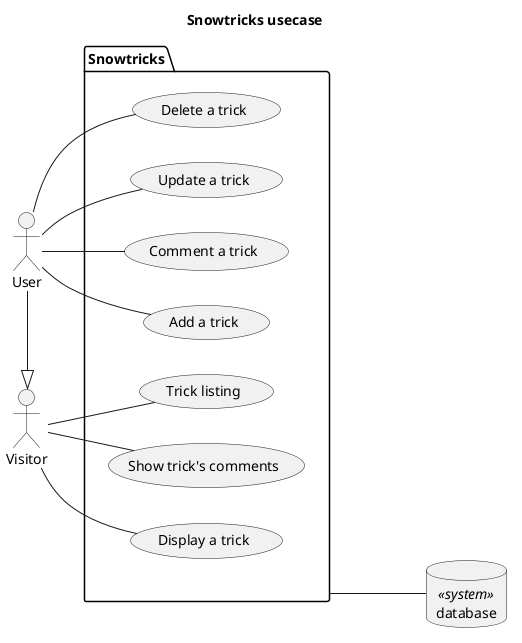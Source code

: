@startuml

left to right direction

title "Snowtricks usecase"

actor User
actor Visitor

Database database <<system>>

package Snowtricks {
    usecase "Trick listing"
    usecase "Add a trick"
    usecase "Delete a trick"
    usecase "Update a trick"
    usecase "Display a trick"
    usecase "Comment a trick"
    usecase "Show trick's comments"
}

User -- "Comment a trick"
User -- "Update a trick"
User -- "Delete a trick"
User -- "Add a trick"

Visitor -- "Trick listing"
Visitor -- "Display a trick"
Visitor -- "Show trick's comments"

Snowtricks --- database

User -|> Visitor

@enduml
